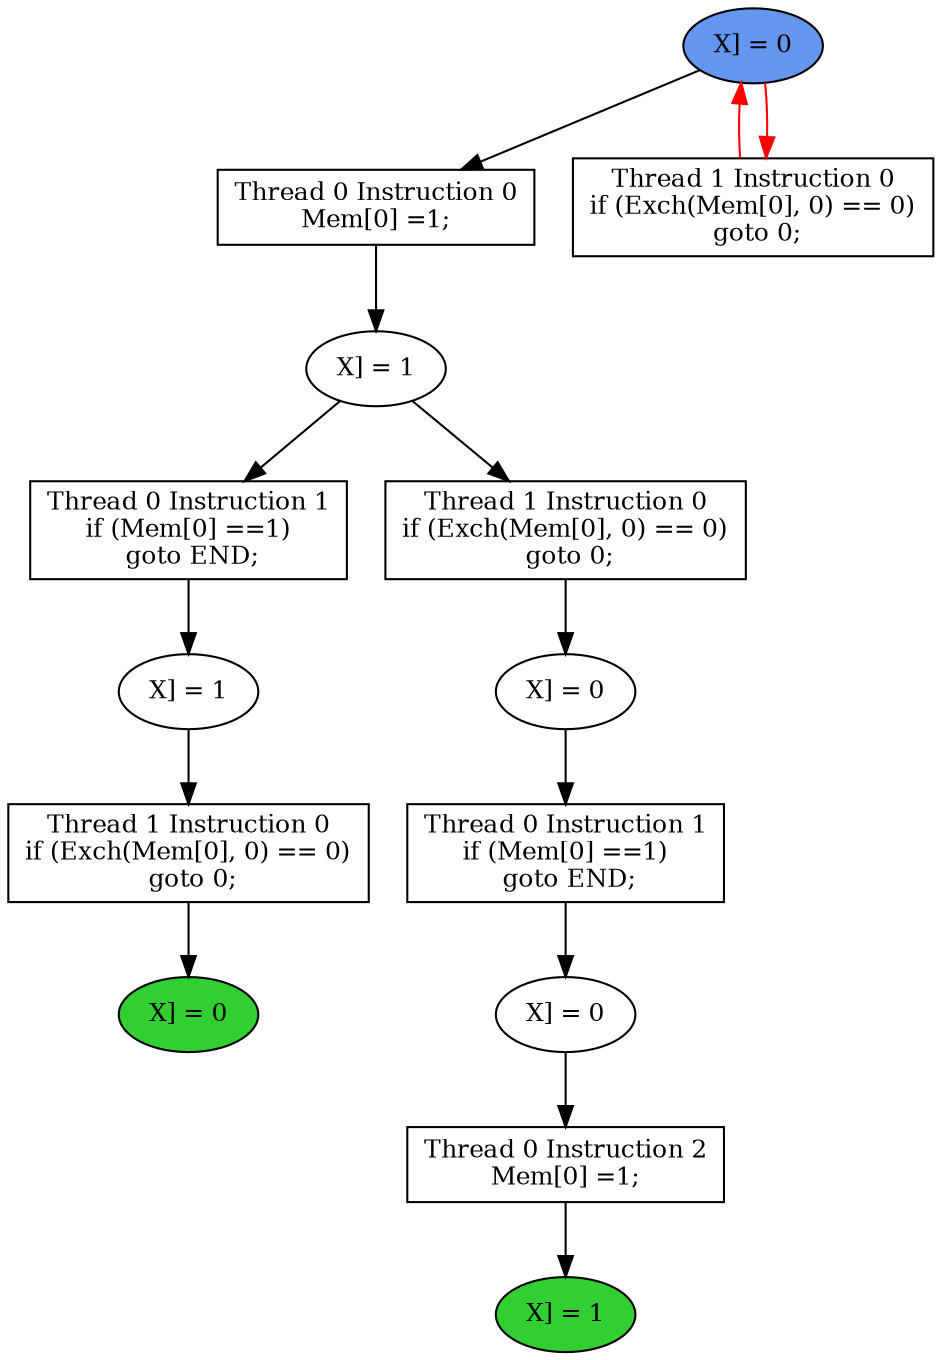 digraph "graph" {
graph [fontsize=12]
node [fontsize=12]
edge [fontsize=12]
rankdir=TB;
"N20" -> "N19" [uuid = "<A0, S3>", color = "#000000", fontcolor = "#ffffff", style = "solid", label = "", dir = "forward", weight = "1"]
"N16" -> "N15" [uuid = "<A1, S2>", color = "#000000", fontcolor = "#ffffff", style = "solid", label = "", dir = "forward", weight = "1"]
"N12" -> "N11" [uuid = "<A2, S1>", color = "#000000", fontcolor = "#ffffff", style = "solid", label = "", dir = "forward", weight = "1"]
"N14" -> "N13" [uuid = "<A3, END0>", color = "#000000", fontcolor = "#ffffff", style = "solid", label = "", dir = "forward", weight = "1"]
"N10" -> "N9" [uuid = "<A4, END1>", color = "#000000", fontcolor = "#ffffff", style = "solid", label = "", dir = "forward", weight = "1"]
"N18" -> "N17" [uuid = "<A5, S0>", color = "#000000", fontcolor = "#ffffff", style = "solid", label = "", dir = "forward", weight = "1"]
"N26" -> "N25" [uuid = "<A6, START>", color = "#ff0000", fontcolor = "#ffffff", style = "solid", label = "", dir = "back", weight = "1"]
"N26" -> "N20" [uuid = "<A0, START>", color = "#000000", fontcolor = "#ffffff", style = "solid", label = "", dir = "forward", weight = "1"]
"N17" -> "N16" [uuid = "<A1, S0>", color = "#000000", fontcolor = "#ffffff", style = "solid", label = "", dir = "forward", weight = "1"]
"N19" -> "N12" [uuid = "<A2, S3>", color = "#000000", fontcolor = "#ffffff", style = "solid", label = "", dir = "forward", weight = "1"]
"N15" -> "N14" [uuid = "<A3, S2>", color = "#000000", fontcolor = "#ffffff", style = "solid", label = "", dir = "forward", weight = "1"]
"N11" -> "N10" [uuid = "<A4, S1>", color = "#000000", fontcolor = "#ffffff", style = "solid", label = "", dir = "forward", weight = "1"]
"N19" -> "N18" [uuid = "<A5, S3>", color = "#000000", fontcolor = "#ffffff", style = "solid", label = "", dir = "forward", weight = "1"]
"N26" -> "N25" [uuid = "<A6, START>", color = "#ff0000", fontcolor = "#ffffff", style = "solid", label = "", dir = "forward", weight = "1"]
"N9" [uuid="END1", label="X] = 0", fillcolor = "#31cf31", fontcolor = "#000000", shape = "ellipse", style = "filled, solid"]
"N10" [uuid="A4", label="Thread 1 Instruction 0
if (Exch(Mem[0], 0) == 0)
 goto 0;", fillcolor = "#ffffff", fontcolor = "#000000", shape = "box", style = "filled, solid"]
"N11" [uuid="S1", label="X] = 1", fillcolor = "#ffffff", fontcolor = "#000000", shape = "ellipse", style = "filled, solid"]
"N12" [uuid="A2", label="Thread 0 Instruction 1
if (Mem[0] ==1)
 goto END;", fillcolor = "#ffffff", fontcolor = "#000000", shape = "box", style = "filled, solid"]
"N13" [uuid="END0", label="X] = 1", fillcolor = "#31cf31", fontcolor = "#000000", shape = "ellipse", style = "filled, solid"]
"N14" [uuid="A3", label="Thread 0 Instruction 2
Mem[0] =1;", fillcolor = "#ffffff", fontcolor = "#000000", shape = "box", style = "filled, solid"]
"N15" [uuid="S2", label="X] = 0", fillcolor = "#ffffff", fontcolor = "#000000", shape = "ellipse", style = "filled, solid"]
"N16" [uuid="A1", label="Thread 0 Instruction 1
if (Mem[0] ==1)
 goto END;", fillcolor = "#ffffff", fontcolor = "#000000", shape = "box", style = "filled, solid"]
"N17" [uuid="S0", label="X] = 0", fillcolor = "#ffffff", fontcolor = "#000000", shape = "ellipse", style = "filled, solid"]
"N18" [uuid="A5", label="Thread 1 Instruction 0
if (Exch(Mem[0], 0) == 0)
 goto 0;", fillcolor = "#ffffff", fontcolor = "#000000", shape = "box", style = "filled, solid"]
"N19" [uuid="S3", label="X] = 1", fillcolor = "#ffffff", fontcolor = "#000000", shape = "ellipse", style = "filled, solid"]
"N20" [uuid="A0", label="Thread 0 Instruction 0
Mem[0] =1;", fillcolor = "#ffffff", fontcolor = "#000000", shape = "box", style = "filled, solid"]
"N25" [uuid="A6", label="Thread 1 Instruction 0
if (Exch(Mem[0], 0) == 0)
 goto 0;", fillcolor = "#ffffff", fontcolor = "#000000", shape = "box", style = "filled, solid"]
"N26" [uuid="START", label="X] = 0", fillcolor = "#6396ef", fontcolor = "#000000", shape = "ellipse", style = "filled, solid"]
}